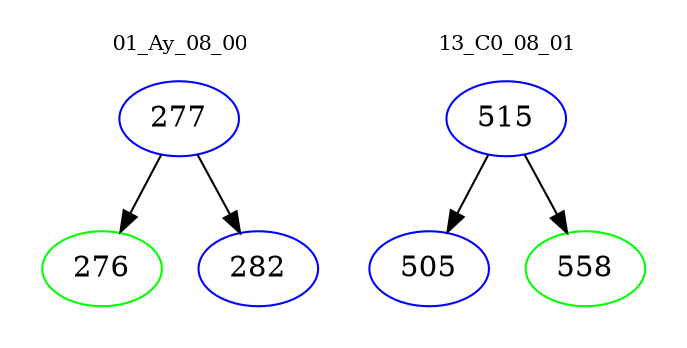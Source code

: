 digraph{
subgraph cluster_0 {
color = white
label = "01_Ay_08_00";
fontsize=10;
T0_277 [label="277", color="blue"]
T0_277 -> T0_276 [color="black"]
T0_276 [label="276", color="green"]
T0_277 -> T0_282 [color="black"]
T0_282 [label="282", color="blue"]
}
subgraph cluster_1 {
color = white
label = "13_C0_08_01";
fontsize=10;
T1_515 [label="515", color="blue"]
T1_515 -> T1_505 [color="black"]
T1_505 [label="505", color="blue"]
T1_515 -> T1_558 [color="black"]
T1_558 [label="558", color="green"]
}
}
